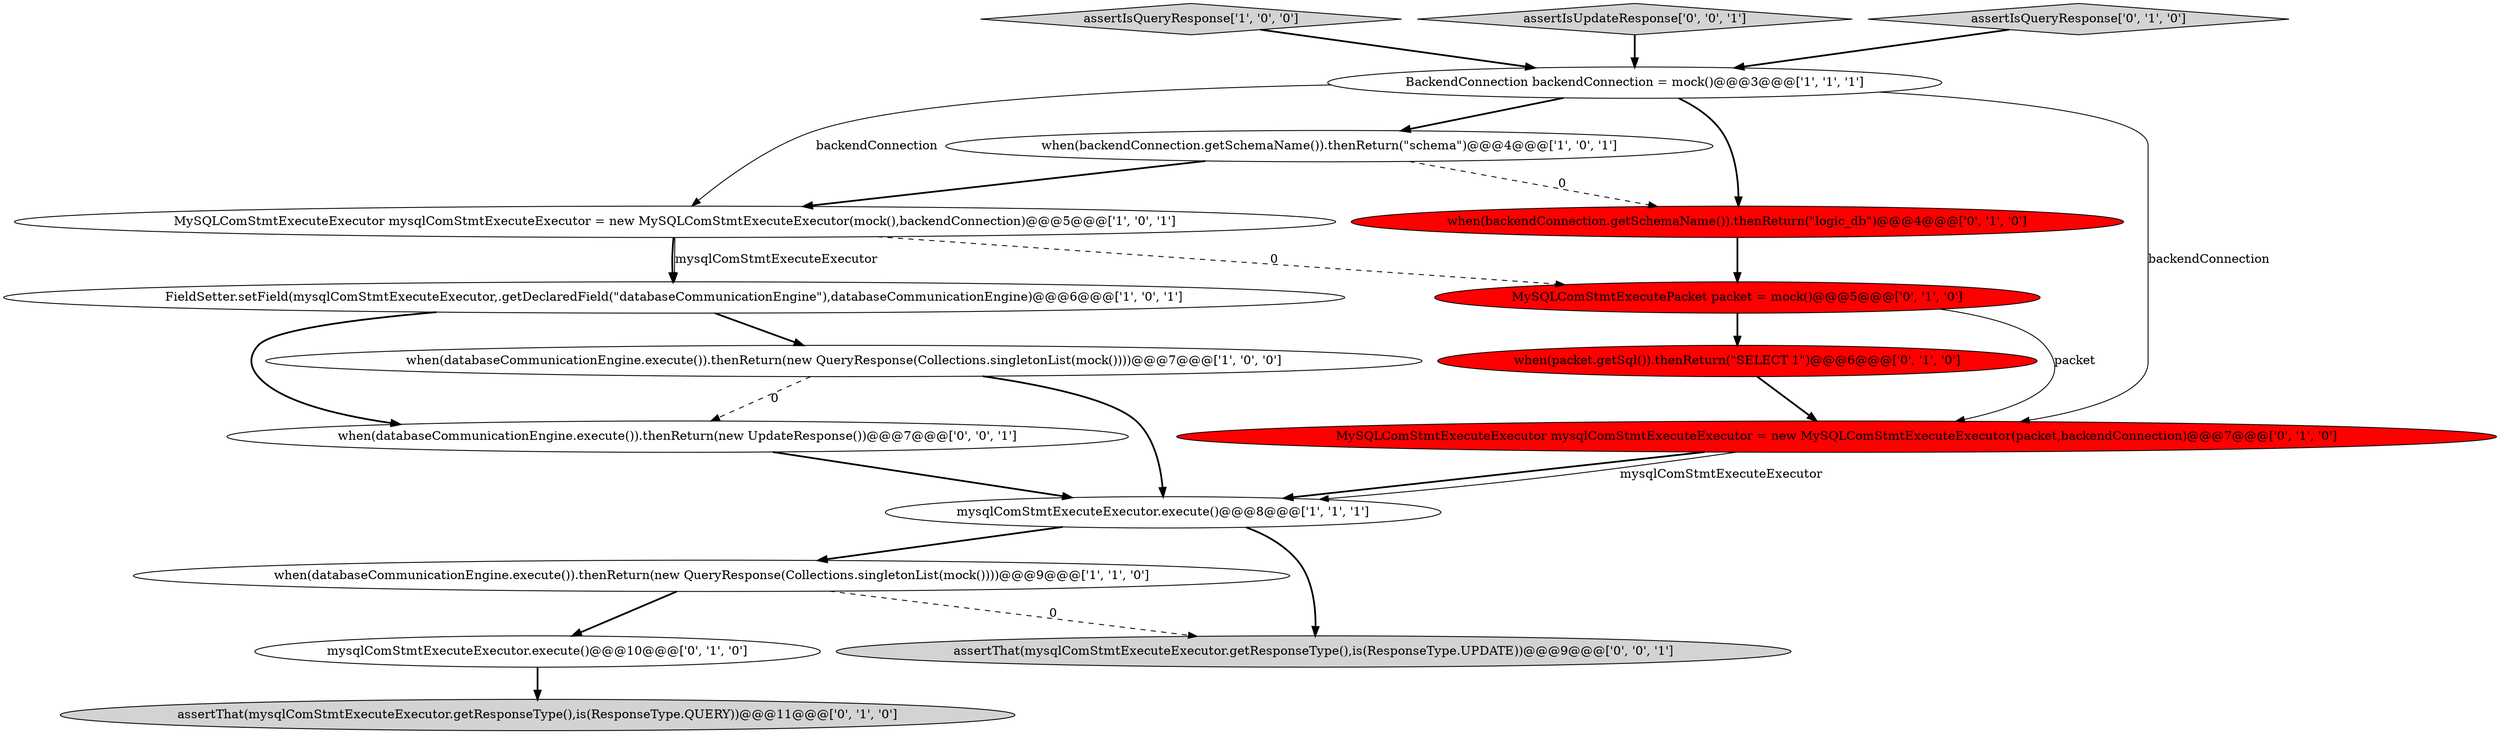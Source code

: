 digraph {
9 [style = filled, label = "assertThat(mysqlComStmtExecuteExecutor.getResponseType(),is(ResponseType.QUERY))@@@11@@@['0', '1', '0']", fillcolor = lightgray, shape = ellipse image = "AAA0AAABBB2BBB"];
4 [style = filled, label = "FieldSetter.setField(mysqlComStmtExecuteExecutor,.getDeclaredField(\"databaseCommunicationEngine\"),databaseCommunicationEngine)@@@6@@@['1', '0', '1']", fillcolor = white, shape = ellipse image = "AAA0AAABBB1BBB"];
8 [style = filled, label = "MySQLComStmtExecutePacket packet = mock()@@@5@@@['0', '1', '0']", fillcolor = red, shape = ellipse image = "AAA1AAABBB2BBB"];
13 [style = filled, label = "when(packet.getSql()).thenReturn(\"SELECT 1\")@@@6@@@['0', '1', '0']", fillcolor = red, shape = ellipse image = "AAA1AAABBB2BBB"];
2 [style = filled, label = "MySQLComStmtExecuteExecutor mysqlComStmtExecuteExecutor = new MySQLComStmtExecuteExecutor(mock(),backendConnection)@@@5@@@['1', '0', '1']", fillcolor = white, shape = ellipse image = "AAA0AAABBB1BBB"];
14 [style = filled, label = "mysqlComStmtExecuteExecutor.execute()@@@10@@@['0', '1', '0']", fillcolor = white, shape = ellipse image = "AAA0AAABBB2BBB"];
17 [style = filled, label = "when(databaseCommunicationEngine.execute()).thenReturn(new UpdateResponse())@@@7@@@['0', '0', '1']", fillcolor = white, shape = ellipse image = "AAA0AAABBB3BBB"];
3 [style = filled, label = "when(backendConnection.getSchemaName()).thenReturn(\"schema\")@@@4@@@['1', '0', '1']", fillcolor = white, shape = ellipse image = "AAA0AAABBB1BBB"];
1 [style = filled, label = "assertIsQueryResponse['1', '0', '0']", fillcolor = lightgray, shape = diamond image = "AAA0AAABBB1BBB"];
0 [style = filled, label = "BackendConnection backendConnection = mock()@@@3@@@['1', '1', '1']", fillcolor = white, shape = ellipse image = "AAA0AAABBB1BBB"];
11 [style = filled, label = "when(backendConnection.getSchemaName()).thenReturn(\"logic_db\")@@@4@@@['0', '1', '0']", fillcolor = red, shape = ellipse image = "AAA1AAABBB2BBB"];
16 [style = filled, label = "assertIsUpdateResponse['0', '0', '1']", fillcolor = lightgray, shape = diamond image = "AAA0AAABBB3BBB"];
10 [style = filled, label = "assertIsQueryResponse['0', '1', '0']", fillcolor = lightgray, shape = diamond image = "AAA0AAABBB2BBB"];
5 [style = filled, label = "when(databaseCommunicationEngine.execute()).thenReturn(new QueryResponse(Collections.singletonList(mock())))@@@7@@@['1', '0', '0']", fillcolor = white, shape = ellipse image = "AAA0AAABBB1BBB"];
7 [style = filled, label = "when(databaseCommunicationEngine.execute()).thenReturn(new QueryResponse(Collections.singletonList(mock())))@@@9@@@['1', '1', '0']", fillcolor = white, shape = ellipse image = "AAA0AAABBB1BBB"];
12 [style = filled, label = "MySQLComStmtExecuteExecutor mysqlComStmtExecuteExecutor = new MySQLComStmtExecuteExecutor(packet,backendConnection)@@@7@@@['0', '1', '0']", fillcolor = red, shape = ellipse image = "AAA1AAABBB2BBB"];
6 [style = filled, label = "mysqlComStmtExecuteExecutor.execute()@@@8@@@['1', '1', '1']", fillcolor = white, shape = ellipse image = "AAA0AAABBB1BBB"];
15 [style = filled, label = "assertThat(mysqlComStmtExecuteExecutor.getResponseType(),is(ResponseType.UPDATE))@@@9@@@['0', '0', '1']", fillcolor = lightgray, shape = ellipse image = "AAA0AAABBB3BBB"];
0->3 [style = bold, label=""];
16->0 [style = bold, label=""];
4->17 [style = bold, label=""];
17->6 [style = bold, label=""];
0->11 [style = bold, label=""];
1->0 [style = bold, label=""];
12->6 [style = bold, label=""];
2->4 [style = bold, label=""];
2->8 [style = dashed, label="0"];
6->15 [style = bold, label=""];
7->14 [style = bold, label=""];
8->12 [style = solid, label="packet"];
13->12 [style = bold, label=""];
5->17 [style = dashed, label="0"];
5->6 [style = bold, label=""];
3->2 [style = bold, label=""];
10->0 [style = bold, label=""];
7->15 [style = dashed, label="0"];
11->8 [style = bold, label=""];
14->9 [style = bold, label=""];
0->2 [style = solid, label="backendConnection"];
0->12 [style = solid, label="backendConnection"];
6->7 [style = bold, label=""];
12->6 [style = solid, label="mysqlComStmtExecuteExecutor"];
4->5 [style = bold, label=""];
2->4 [style = solid, label="mysqlComStmtExecuteExecutor"];
3->11 [style = dashed, label="0"];
8->13 [style = bold, label=""];
}
